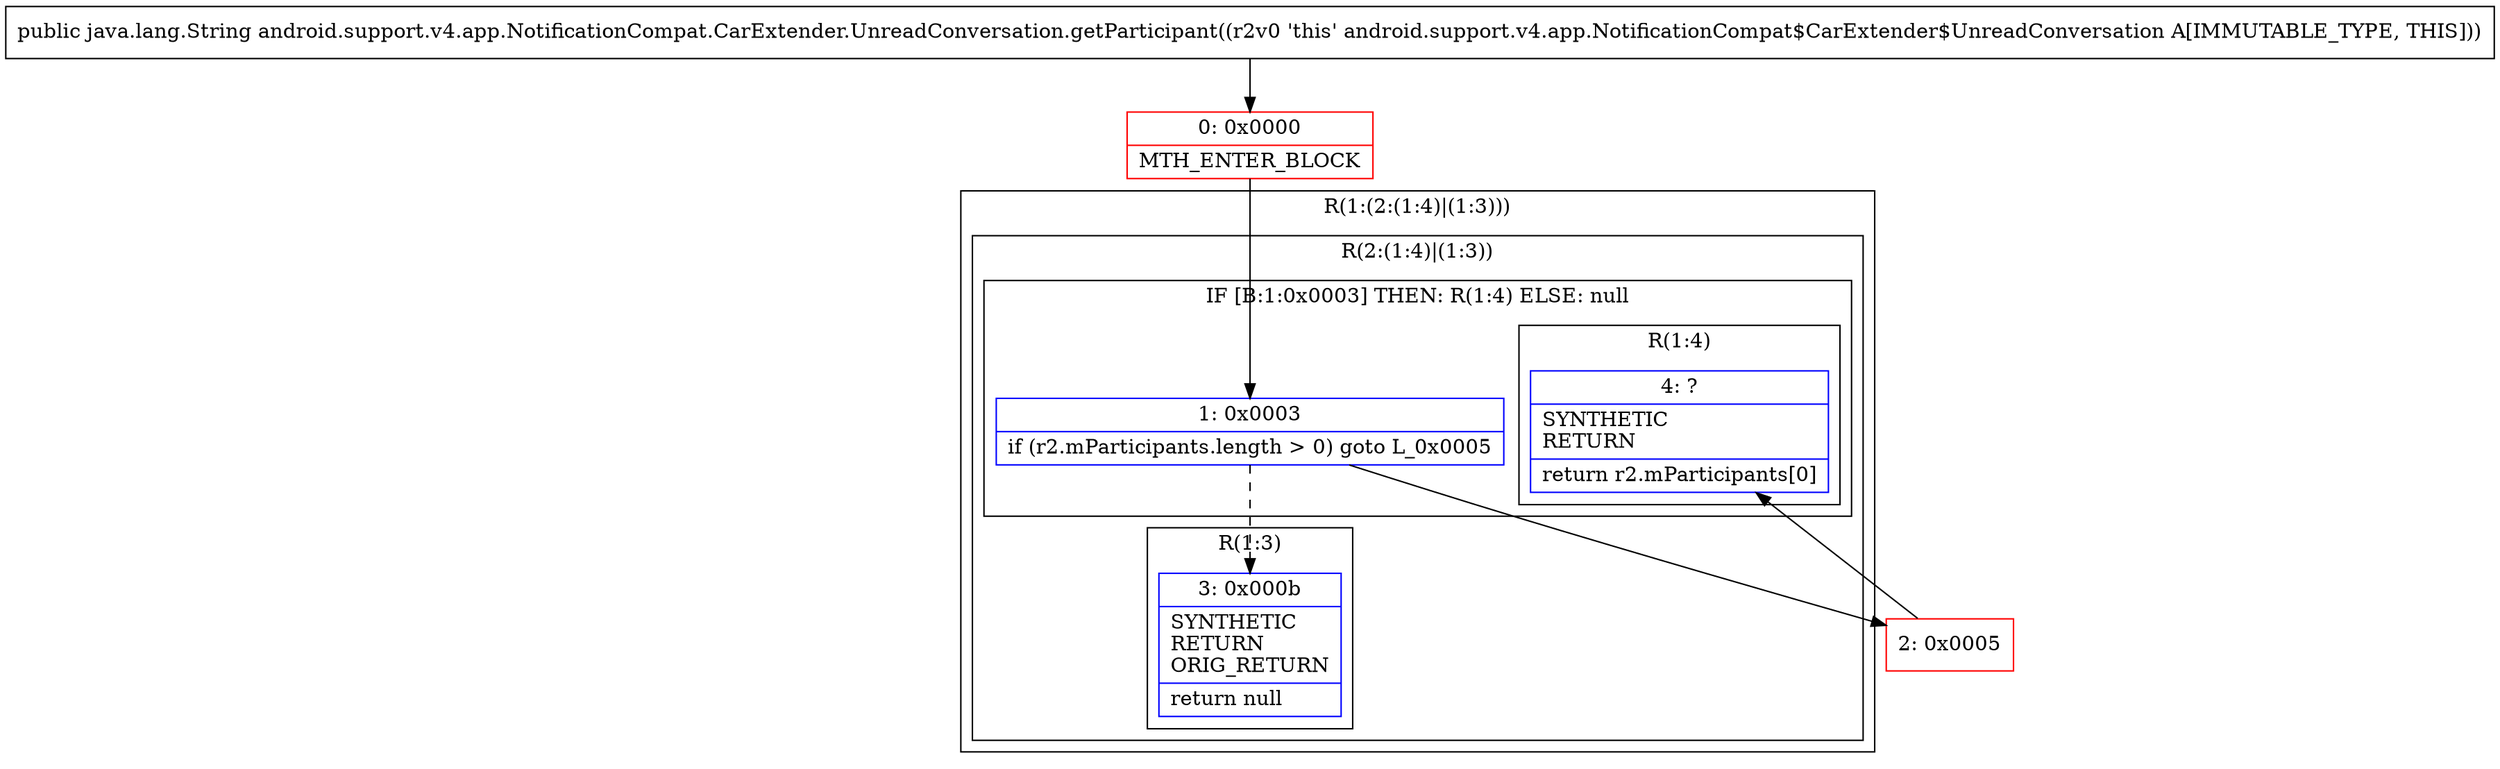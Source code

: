 digraph "CFG forandroid.support.v4.app.NotificationCompat.CarExtender.UnreadConversation.getParticipant()Ljava\/lang\/String;" {
subgraph cluster_Region_157105845 {
label = "R(1:(2:(1:4)|(1:3)))";
node [shape=record,color=blue];
subgraph cluster_Region_87364036 {
label = "R(2:(1:4)|(1:3))";
node [shape=record,color=blue];
subgraph cluster_IfRegion_1033309698 {
label = "IF [B:1:0x0003] THEN: R(1:4) ELSE: null";
node [shape=record,color=blue];
Node_1 [shape=record,label="{1\:\ 0x0003|if (r2.mParticipants.length \> 0) goto L_0x0005\l}"];
subgraph cluster_Region_1972983325 {
label = "R(1:4)";
node [shape=record,color=blue];
Node_4 [shape=record,label="{4\:\ ?|SYNTHETIC\lRETURN\l|return r2.mParticipants[0]\l}"];
}
}
subgraph cluster_Region_357660301 {
label = "R(1:3)";
node [shape=record,color=blue];
Node_3 [shape=record,label="{3\:\ 0x000b|SYNTHETIC\lRETURN\lORIG_RETURN\l|return null\l}"];
}
}
}
Node_0 [shape=record,color=red,label="{0\:\ 0x0000|MTH_ENTER_BLOCK\l}"];
Node_2 [shape=record,color=red,label="{2\:\ 0x0005}"];
MethodNode[shape=record,label="{public java.lang.String android.support.v4.app.NotificationCompat.CarExtender.UnreadConversation.getParticipant((r2v0 'this' android.support.v4.app.NotificationCompat$CarExtender$UnreadConversation A[IMMUTABLE_TYPE, THIS])) }"];
MethodNode -> Node_0;
Node_1 -> Node_2;
Node_1 -> Node_3[style=dashed];
Node_0 -> Node_1;
Node_2 -> Node_4;
}

